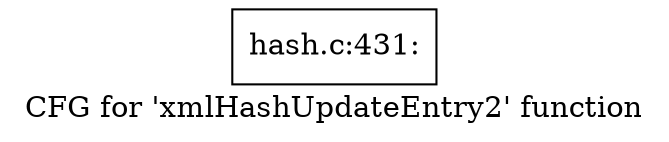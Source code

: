 digraph "CFG for 'xmlHashUpdateEntry2' function" {
	label="CFG for 'xmlHashUpdateEntry2' function";

	Node0x3d1ea10 [shape=record,label="{hash.c:431:}"];
}

